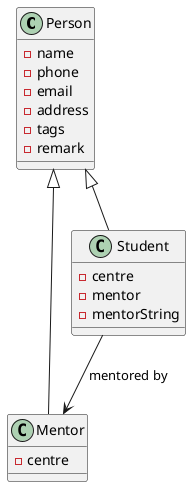 @startuml
'https://plantuml.com/class-diagram

class Person {
    -name
    -phone
    -email
    -address
    -tags
    -remark
}
class Mentor {
    -centre
}
'
class Student {
    -centre
    -mentor
    -mentorString
}

Person <|-- Mentor
Person <|-- Student

Student --> Mentor : mentored by

@enduml
